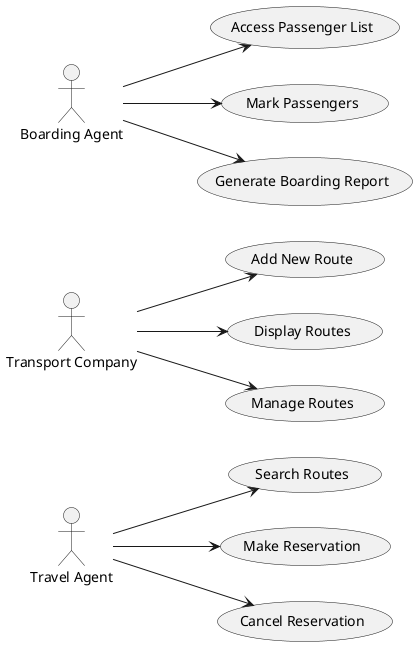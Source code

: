 @startuml
actor "Travel Agent" as TA
actor "Transport Company" as TC
actor "Boarding Agent" as BA

left to right direction
TA --> (Search Routes)
TA --> (Make Reservation)
TA --> (Cancel Reservation)

TC --> (Add New Route)
TC --> (Display Routes)
TC --> (Manage Routes)

BA --> (Access Passenger List)
BA --> (Mark Passengers)
BA --> (Generate Boarding Report)

@enduml
